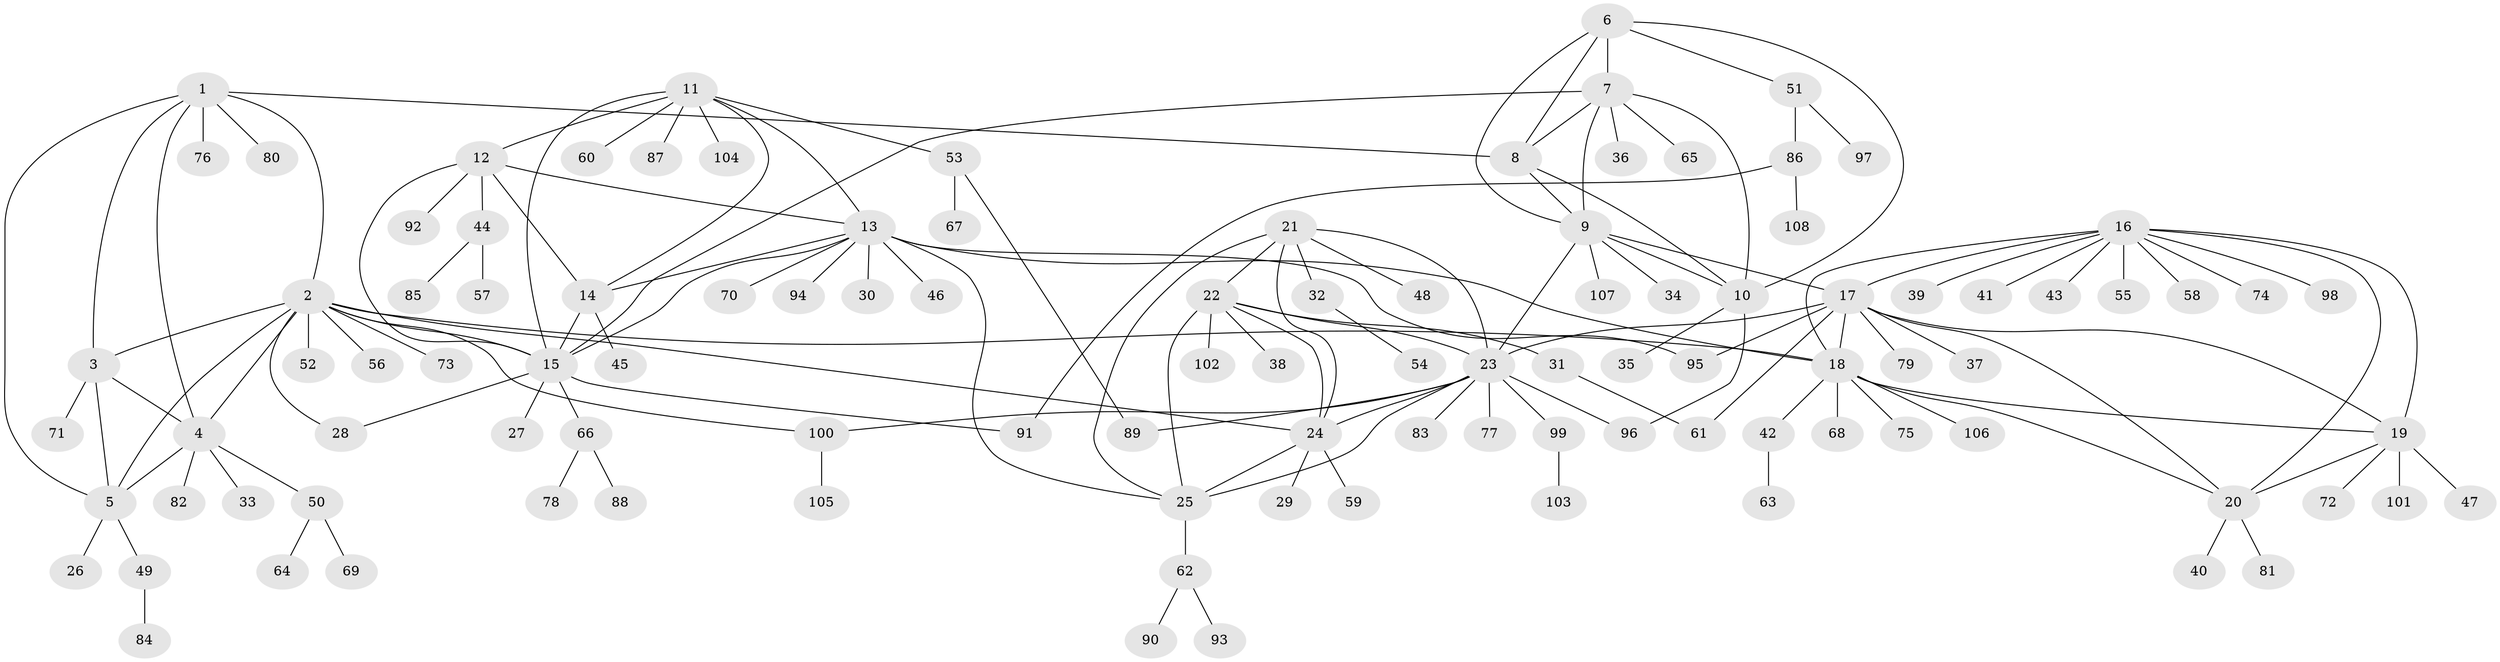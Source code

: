 // coarse degree distribution, {6: 0.07692307692307693, 11: 0.03076923076923077, 4: 0.046153846153846156, 5: 0.1076923076923077, 3: 0.015384615384615385, 7: 0.03076923076923077, 10: 0.015384615384615385, 9: 0.046153846153846156, 2: 0.2153846153846154, 1: 0.4153846153846154}
// Generated by graph-tools (version 1.1) at 2025/52/03/04/25 22:52:28]
// undirected, 108 vertices, 150 edges
graph export_dot {
  node [color=gray90,style=filled];
  1;
  2;
  3;
  4;
  5;
  6;
  7;
  8;
  9;
  10;
  11;
  12;
  13;
  14;
  15;
  16;
  17;
  18;
  19;
  20;
  21;
  22;
  23;
  24;
  25;
  26;
  27;
  28;
  29;
  30;
  31;
  32;
  33;
  34;
  35;
  36;
  37;
  38;
  39;
  40;
  41;
  42;
  43;
  44;
  45;
  46;
  47;
  48;
  49;
  50;
  51;
  52;
  53;
  54;
  55;
  56;
  57;
  58;
  59;
  60;
  61;
  62;
  63;
  64;
  65;
  66;
  67;
  68;
  69;
  70;
  71;
  72;
  73;
  74;
  75;
  76;
  77;
  78;
  79;
  80;
  81;
  82;
  83;
  84;
  85;
  86;
  87;
  88;
  89;
  90;
  91;
  92;
  93;
  94;
  95;
  96;
  97;
  98;
  99;
  100;
  101;
  102;
  103;
  104;
  105;
  106;
  107;
  108;
  1 -- 2;
  1 -- 3;
  1 -- 4;
  1 -- 5;
  1 -- 8;
  1 -- 76;
  1 -- 80;
  2 -- 3;
  2 -- 4;
  2 -- 5;
  2 -- 15;
  2 -- 18;
  2 -- 24;
  2 -- 28;
  2 -- 52;
  2 -- 56;
  2 -- 73;
  2 -- 100;
  3 -- 4;
  3 -- 5;
  3 -- 71;
  4 -- 5;
  4 -- 33;
  4 -- 50;
  4 -- 82;
  5 -- 26;
  5 -- 49;
  6 -- 7;
  6 -- 8;
  6 -- 9;
  6 -- 10;
  6 -- 51;
  7 -- 8;
  7 -- 9;
  7 -- 10;
  7 -- 15;
  7 -- 36;
  7 -- 65;
  8 -- 9;
  8 -- 10;
  9 -- 10;
  9 -- 17;
  9 -- 23;
  9 -- 34;
  9 -- 107;
  10 -- 35;
  10 -- 96;
  11 -- 12;
  11 -- 13;
  11 -- 14;
  11 -- 15;
  11 -- 53;
  11 -- 60;
  11 -- 87;
  11 -- 104;
  12 -- 13;
  12 -- 14;
  12 -- 15;
  12 -- 44;
  12 -- 92;
  13 -- 14;
  13 -- 15;
  13 -- 18;
  13 -- 25;
  13 -- 30;
  13 -- 46;
  13 -- 70;
  13 -- 94;
  13 -- 95;
  14 -- 15;
  14 -- 45;
  15 -- 27;
  15 -- 28;
  15 -- 66;
  15 -- 91;
  16 -- 17;
  16 -- 18;
  16 -- 19;
  16 -- 20;
  16 -- 39;
  16 -- 41;
  16 -- 43;
  16 -- 55;
  16 -- 58;
  16 -- 74;
  16 -- 98;
  17 -- 18;
  17 -- 19;
  17 -- 20;
  17 -- 23;
  17 -- 37;
  17 -- 61;
  17 -- 79;
  17 -- 95;
  18 -- 19;
  18 -- 20;
  18 -- 42;
  18 -- 68;
  18 -- 75;
  18 -- 106;
  19 -- 20;
  19 -- 47;
  19 -- 72;
  19 -- 101;
  20 -- 40;
  20 -- 81;
  21 -- 22;
  21 -- 23;
  21 -- 24;
  21 -- 25;
  21 -- 32;
  21 -- 48;
  22 -- 23;
  22 -- 24;
  22 -- 25;
  22 -- 31;
  22 -- 38;
  22 -- 102;
  23 -- 24;
  23 -- 25;
  23 -- 77;
  23 -- 83;
  23 -- 89;
  23 -- 96;
  23 -- 99;
  23 -- 100;
  24 -- 25;
  24 -- 29;
  24 -- 59;
  25 -- 62;
  31 -- 61;
  32 -- 54;
  42 -- 63;
  44 -- 57;
  44 -- 85;
  49 -- 84;
  50 -- 64;
  50 -- 69;
  51 -- 86;
  51 -- 97;
  53 -- 67;
  53 -- 89;
  62 -- 90;
  62 -- 93;
  66 -- 78;
  66 -- 88;
  86 -- 91;
  86 -- 108;
  99 -- 103;
  100 -- 105;
}
